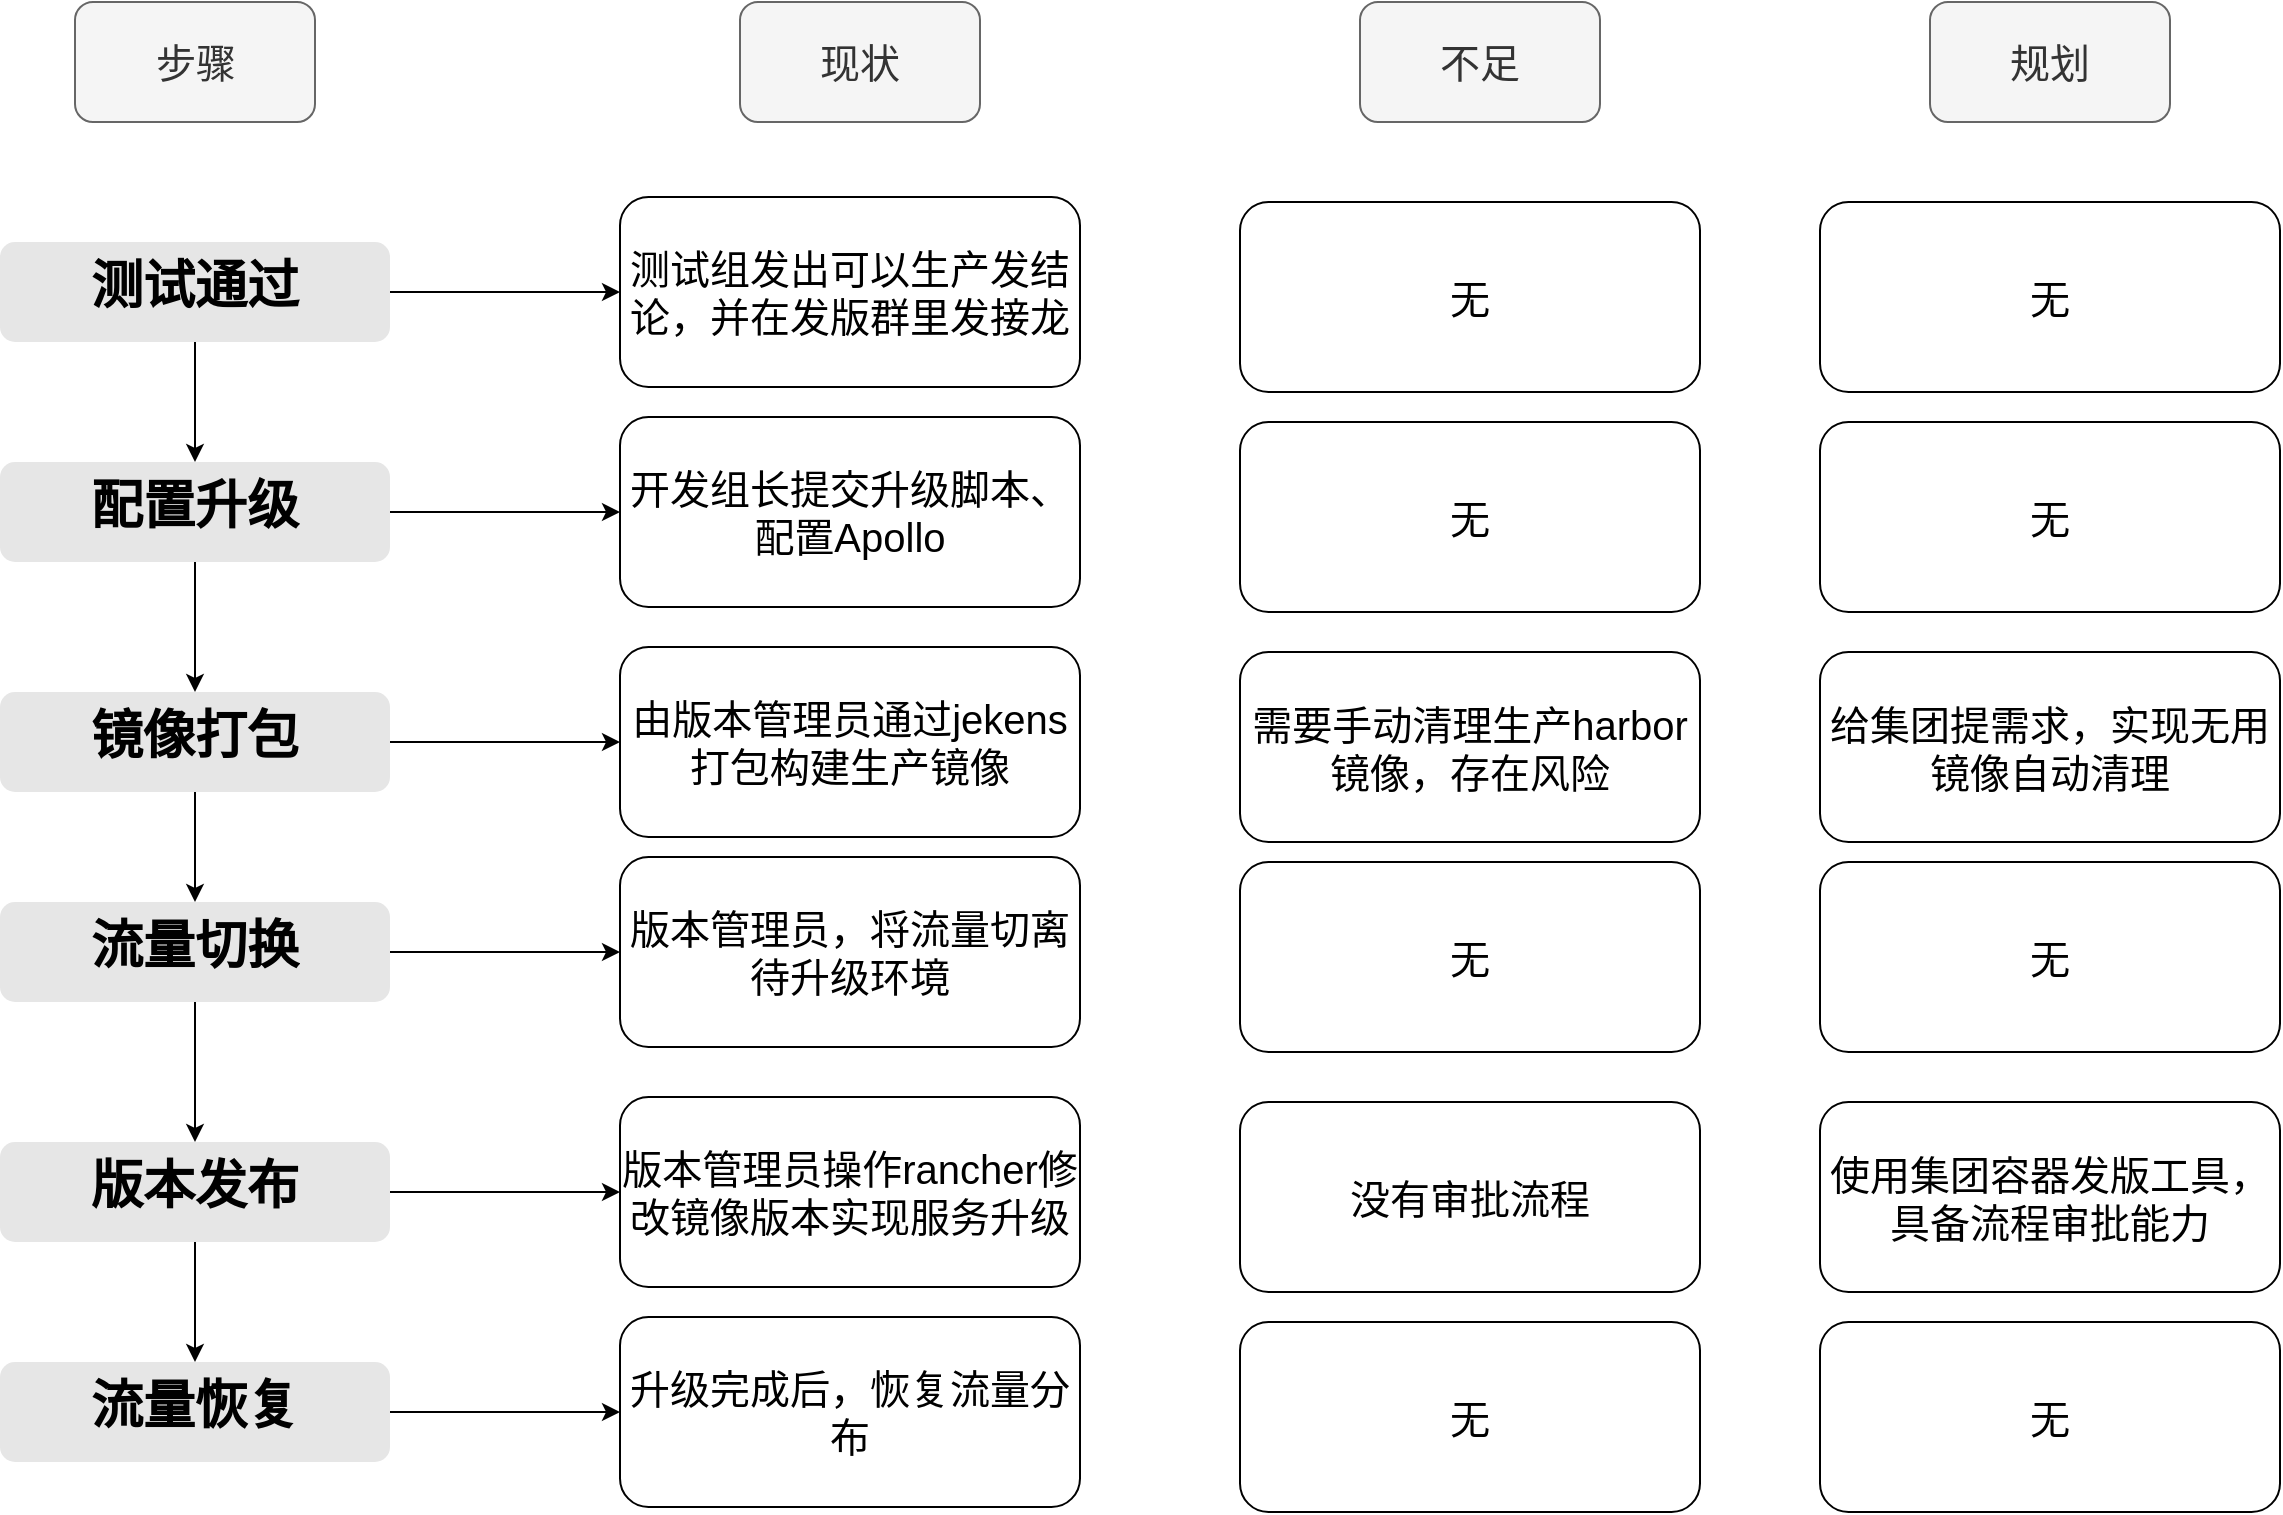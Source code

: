 <mxfile version="24.7.13">
  <diagram name="Page-1" id="82e54ff1-d628-8f03-85c4-9753963a91cd">
    <mxGraphModel dx="2893" dy="910" grid="1" gridSize="10" guides="1" tooltips="1" connect="1" arrows="1" fold="1" page="1" pageScale="1" pageWidth="1100" pageHeight="850" background="#ffffff" math="0" shadow="0">
      <root>
        <mxCell id="0" />
        <mxCell id="1" parent="0" />
        <mxCell id="rip66BA0ASYzhw-7HGAd-47" value="" style="edgeStyle=orthogonalEdgeStyle;rounded=0;orthogonalLoop=1;jettySize=auto;html=1;" edge="1" parent="1" source="rip66BA0ASYzhw-7HGAd-4" target="rip66BA0ASYzhw-7HGAd-42">
          <mxGeometry relative="1" as="geometry" />
        </mxCell>
        <mxCell id="rip66BA0ASYzhw-7HGAd-61" style="edgeStyle=orthogonalEdgeStyle;rounded=0;orthogonalLoop=1;jettySize=auto;html=1;" edge="1" parent="1" source="rip66BA0ASYzhw-7HGAd-4" target="rip66BA0ASYzhw-7HGAd-60">
          <mxGeometry relative="1" as="geometry" />
        </mxCell>
        <mxCell id="rip66BA0ASYzhw-7HGAd-4" value="&lt;h1&gt;测试通过&lt;/h1&gt;&lt;h1&gt;&lt;p style=&quot;font-size: 13px; font-weight: 400;&quot;&gt;&lt;br&gt;&lt;/p&gt;&lt;/h1&gt;" style="text;html=1;spacing=5;spacingTop=-20;whiteSpace=wrap;overflow=hidden;strokeColor=none;strokeWidth=3;fillColor=#E6E6E6;fontSize=13;fontColor=#000000;align=center;rounded=1;" vertex="1" parent="1">
          <mxGeometry x="-390" y="140" width="195" height="50" as="geometry" />
        </mxCell>
        <mxCell id="rip66BA0ASYzhw-7HGAd-48" value="" style="edgeStyle=orthogonalEdgeStyle;rounded=0;orthogonalLoop=1;jettySize=auto;html=1;" edge="1" parent="1" source="rip66BA0ASYzhw-7HGAd-42" target="rip66BA0ASYzhw-7HGAd-43">
          <mxGeometry relative="1" as="geometry" />
        </mxCell>
        <mxCell id="rip66BA0ASYzhw-7HGAd-65" style="edgeStyle=orthogonalEdgeStyle;rounded=0;orthogonalLoop=1;jettySize=auto;html=1;" edge="1" parent="1" source="rip66BA0ASYzhw-7HGAd-42" target="rip66BA0ASYzhw-7HGAd-63">
          <mxGeometry relative="1" as="geometry" />
        </mxCell>
        <mxCell id="rip66BA0ASYzhw-7HGAd-42" value="&lt;h1&gt;配置升级&lt;/h1&gt;&lt;h1&gt;&lt;p style=&quot;font-size: 13px; font-weight: 400;&quot;&gt;&lt;br&gt;&lt;/p&gt;&lt;/h1&gt;" style="text;html=1;spacing=5;spacingTop=-20;whiteSpace=wrap;overflow=hidden;strokeColor=none;strokeWidth=3;fillColor=#E6E6E6;fontSize=13;fontColor=#000000;align=center;rounded=1;" vertex="1" parent="1">
          <mxGeometry x="-390" y="250" width="195" height="50" as="geometry" />
        </mxCell>
        <mxCell id="rip66BA0ASYzhw-7HGAd-49" value="" style="edgeStyle=orthogonalEdgeStyle;rounded=0;orthogonalLoop=1;jettySize=auto;html=1;" edge="1" parent="1" source="rip66BA0ASYzhw-7HGAd-43" target="rip66BA0ASYzhw-7HGAd-44">
          <mxGeometry relative="1" as="geometry" />
        </mxCell>
        <mxCell id="rip66BA0ASYzhw-7HGAd-66" style="edgeStyle=orthogonalEdgeStyle;rounded=0;orthogonalLoop=1;jettySize=auto;html=1;" edge="1" parent="1" source="rip66BA0ASYzhw-7HGAd-43" target="rip66BA0ASYzhw-7HGAd-64">
          <mxGeometry relative="1" as="geometry" />
        </mxCell>
        <mxCell id="rip66BA0ASYzhw-7HGAd-43" value="&lt;h1&gt;镜像打包&lt;/h1&gt;&lt;h1&gt;&lt;p style=&quot;font-size: 13px; font-weight: 400;&quot;&gt;&lt;br&gt;&lt;/p&gt;&lt;/h1&gt;" style="text;html=1;spacing=5;spacingTop=-20;whiteSpace=wrap;overflow=hidden;strokeColor=none;strokeWidth=3;fillColor=#E6E6E6;fontSize=13;fontColor=#000000;align=center;rounded=1;" vertex="1" parent="1">
          <mxGeometry x="-390" y="365" width="195" height="50" as="geometry" />
        </mxCell>
        <mxCell id="rip66BA0ASYzhw-7HGAd-50" value="" style="edgeStyle=orthogonalEdgeStyle;rounded=0;orthogonalLoop=1;jettySize=auto;html=1;" edge="1" parent="1" source="rip66BA0ASYzhw-7HGAd-44" target="rip66BA0ASYzhw-7HGAd-45">
          <mxGeometry relative="1" as="geometry" />
        </mxCell>
        <mxCell id="rip66BA0ASYzhw-7HGAd-68" style="edgeStyle=orthogonalEdgeStyle;rounded=0;orthogonalLoop=1;jettySize=auto;html=1;" edge="1" parent="1" source="rip66BA0ASYzhw-7HGAd-44" target="rip66BA0ASYzhw-7HGAd-67">
          <mxGeometry relative="1" as="geometry" />
        </mxCell>
        <mxCell id="rip66BA0ASYzhw-7HGAd-44" value="&lt;h1&gt;流量切换&lt;/h1&gt;&lt;h1&gt;&lt;p&gt;&lt;br style=&quot;font-size: 13px; font-weight: 400;&quot;&gt;&lt;/p&gt;&lt;/h1&gt;" style="text;html=1;spacing=5;spacingTop=-20;whiteSpace=wrap;overflow=hidden;strokeColor=none;strokeWidth=3;fillColor=#E6E6E6;fontSize=13;fontColor=#000000;align=center;rounded=1;" vertex="1" parent="1">
          <mxGeometry x="-390" y="470" width="195" height="50" as="geometry" />
        </mxCell>
        <mxCell id="rip66BA0ASYzhw-7HGAd-51" value="" style="edgeStyle=orthogonalEdgeStyle;rounded=0;orthogonalLoop=1;jettySize=auto;html=1;" edge="1" parent="1" source="rip66BA0ASYzhw-7HGAd-45" target="rip66BA0ASYzhw-7HGAd-46">
          <mxGeometry relative="1" as="geometry" />
        </mxCell>
        <mxCell id="rip66BA0ASYzhw-7HGAd-70" style="edgeStyle=orthogonalEdgeStyle;rounded=0;orthogonalLoop=1;jettySize=auto;html=1;" edge="1" parent="1" source="rip66BA0ASYzhw-7HGAd-45" target="rip66BA0ASYzhw-7HGAd-69">
          <mxGeometry relative="1" as="geometry" />
        </mxCell>
        <mxCell id="rip66BA0ASYzhw-7HGAd-45" value="&lt;h1&gt;版本发布&lt;/h1&gt;&lt;h1&gt;&lt;p&gt;&lt;br style=&quot;font-size: 13px; font-weight: 400;&quot;&gt;&lt;/p&gt;&lt;/h1&gt;" style="text;html=1;spacing=5;spacingTop=-20;whiteSpace=wrap;overflow=hidden;strokeColor=none;strokeWidth=3;fillColor=#E6E6E6;fontSize=13;fontColor=#000000;align=center;rounded=1;" vertex="1" parent="1">
          <mxGeometry x="-390" y="590" width="195" height="50" as="geometry" />
        </mxCell>
        <mxCell id="rip66BA0ASYzhw-7HGAd-72" style="edgeStyle=orthogonalEdgeStyle;rounded=0;orthogonalLoop=1;jettySize=auto;html=1;" edge="1" parent="1" source="rip66BA0ASYzhw-7HGAd-46" target="rip66BA0ASYzhw-7HGAd-71">
          <mxGeometry relative="1" as="geometry" />
        </mxCell>
        <mxCell id="rip66BA0ASYzhw-7HGAd-46" value="&lt;h1&gt;流量恢复&lt;/h1&gt;&lt;h1&gt;&lt;p&gt;&lt;br style=&quot;font-size: 13px; font-weight: 400;&quot;&gt;&lt;/p&gt;&lt;/h1&gt;" style="text;html=1;spacing=5;spacingTop=-20;whiteSpace=wrap;overflow=hidden;strokeColor=none;strokeWidth=3;fillColor=#E6E6E6;fontSize=13;fontColor=#000000;align=center;rounded=1;" vertex="1" parent="1">
          <mxGeometry x="-390" y="700" width="195" height="50" as="geometry" />
        </mxCell>
        <mxCell id="rip66BA0ASYzhw-7HGAd-60" value="&lt;font style=&quot;font-size: 20px;&quot;&gt;测试组发出可以生产发结论，并在发版群里发接龙&lt;/font&gt;" style="rounded=1;whiteSpace=wrap;html=1;" vertex="1" parent="1">
          <mxGeometry x="-80" y="117.5" width="230" height="95" as="geometry" />
        </mxCell>
        <mxCell id="rip66BA0ASYzhw-7HGAd-63" value="&lt;font style=&quot;font-size: 20px;&quot;&gt;开发组长提交升级脚本、配置Apollo&lt;/font&gt;" style="rounded=1;whiteSpace=wrap;html=1;" vertex="1" parent="1">
          <mxGeometry x="-80" y="227.5" width="230" height="95" as="geometry" />
        </mxCell>
        <mxCell id="rip66BA0ASYzhw-7HGAd-64" value="&lt;font style=&quot;font-size: 20px;&quot;&gt;由版本管理员通过jekens打包构建生产镜像&lt;/font&gt;" style="rounded=1;whiteSpace=wrap;html=1;" vertex="1" parent="1">
          <mxGeometry x="-80" y="342.5" width="230" height="95" as="geometry" />
        </mxCell>
        <mxCell id="rip66BA0ASYzhw-7HGAd-67" value="&lt;font style=&quot;font-size: 20px;&quot;&gt;版本管理员，将流量切离待升级环境&lt;/font&gt;" style="rounded=1;whiteSpace=wrap;html=1;" vertex="1" parent="1">
          <mxGeometry x="-80" y="447.5" width="230" height="95" as="geometry" />
        </mxCell>
        <mxCell id="rip66BA0ASYzhw-7HGAd-69" value="&lt;font style=&quot;font-size: 20px;&quot;&gt;版本管理员操作rancher修改镜像版本实现服务升级&lt;/font&gt;" style="rounded=1;whiteSpace=wrap;html=1;" vertex="1" parent="1">
          <mxGeometry x="-80" y="567.5" width="230" height="95" as="geometry" />
        </mxCell>
        <mxCell id="rip66BA0ASYzhw-7HGAd-71" value="&lt;font style=&quot;font-size: 20px;&quot;&gt;升级完成后，恢复流量分布&lt;/font&gt;" style="rounded=1;whiteSpace=wrap;html=1;" vertex="1" parent="1">
          <mxGeometry x="-80" y="677.5" width="230" height="95" as="geometry" />
        </mxCell>
        <mxCell id="rip66BA0ASYzhw-7HGAd-73" value="&lt;font style=&quot;font-size: 20px;&quot;&gt;使用集团容器发版工具，具备流程审批能力&lt;/font&gt;" style="rounded=1;whiteSpace=wrap;html=1;" vertex="1" parent="1">
          <mxGeometry x="520" y="570" width="230" height="95" as="geometry" />
        </mxCell>
        <mxCell id="rip66BA0ASYzhw-7HGAd-76" value="&lt;font style=&quot;font-size: 20px;&quot;&gt;步骤&lt;/font&gt;" style="rounded=1;whiteSpace=wrap;html=1;fillColor=#f5f5f5;strokeColor=#666666;fontColor=#333333;" vertex="1" parent="1">
          <mxGeometry x="-352.5" y="20" width="120" height="60" as="geometry" />
        </mxCell>
        <mxCell id="rip66BA0ASYzhw-7HGAd-77" value="&lt;font style=&quot;font-size: 20px;&quot;&gt;现状&lt;/font&gt;" style="rounded=1;whiteSpace=wrap;html=1;fillColor=#f5f5f5;strokeColor=#666666;fontColor=#333333;" vertex="1" parent="1">
          <mxGeometry x="-20" y="20" width="120" height="60" as="geometry" />
        </mxCell>
        <mxCell id="rip66BA0ASYzhw-7HGAd-78" value="&lt;font style=&quot;font-size: 20px;&quot;&gt;不足&lt;/font&gt;" style="rounded=1;whiteSpace=wrap;html=1;fillColor=#f5f5f5;strokeColor=#666666;fontColor=#333333;" vertex="1" parent="1">
          <mxGeometry x="290" y="20" width="120" height="60" as="geometry" />
        </mxCell>
        <mxCell id="rip66BA0ASYzhw-7HGAd-79" value="&lt;font style=&quot;font-size: 20px;&quot;&gt;规划&lt;/font&gt;" style="rounded=1;whiteSpace=wrap;html=1;fillColor=#f5f5f5;strokeColor=#666666;fontColor=#333333;" vertex="1" parent="1">
          <mxGeometry x="575" y="20" width="120" height="60" as="geometry" />
        </mxCell>
        <mxCell id="rip66BA0ASYzhw-7HGAd-83" value="&lt;font style=&quot;font-size: 20px;&quot;&gt;无&lt;/font&gt;" style="rounded=1;whiteSpace=wrap;html=1;" vertex="1" parent="1">
          <mxGeometry x="230" y="120" width="230" height="95" as="geometry" />
        </mxCell>
        <mxCell id="rip66BA0ASYzhw-7HGAd-84" value="&lt;span style=&quot;font-size: 20px;&quot;&gt;无&lt;/span&gt;" style="rounded=1;whiteSpace=wrap;html=1;" vertex="1" parent="1">
          <mxGeometry x="230" y="230" width="230" height="95" as="geometry" />
        </mxCell>
        <mxCell id="rip66BA0ASYzhw-7HGAd-85" value="&lt;span style=&quot;font-size: 20px;&quot;&gt;需要手动清理生产harbor镜像，存在风险&lt;/span&gt;" style="rounded=1;whiteSpace=wrap;html=1;" vertex="1" parent="1">
          <mxGeometry x="230" y="345" width="230" height="95" as="geometry" />
        </mxCell>
        <mxCell id="rip66BA0ASYzhw-7HGAd-86" value="&lt;font style=&quot;font-size: 20px;&quot;&gt;无&lt;/font&gt;" style="rounded=1;whiteSpace=wrap;html=1;" vertex="1" parent="1">
          <mxGeometry x="230" y="450" width="230" height="95" as="geometry" />
        </mxCell>
        <mxCell id="rip66BA0ASYzhw-7HGAd-87" value="&lt;span style=&quot;font-size: 20px;&quot;&gt;没有审批流程&lt;/span&gt;" style="rounded=1;whiteSpace=wrap;html=1;" vertex="1" parent="1">
          <mxGeometry x="230" y="570" width="230" height="95" as="geometry" />
        </mxCell>
        <mxCell id="rip66BA0ASYzhw-7HGAd-88" value="&lt;span style=&quot;font-size: 20px;&quot;&gt;无&lt;/span&gt;" style="rounded=1;whiteSpace=wrap;html=1;" vertex="1" parent="1">
          <mxGeometry x="230" y="680" width="230" height="95" as="geometry" />
        </mxCell>
        <mxCell id="rip66BA0ASYzhw-7HGAd-89" value="&lt;span style=&quot;font-size: 20px;&quot;&gt;无&lt;/span&gt;" style="rounded=1;whiteSpace=wrap;html=1;" vertex="1" parent="1">
          <mxGeometry x="520" y="120" width="230" height="95" as="geometry" />
        </mxCell>
        <mxCell id="rip66BA0ASYzhw-7HGAd-90" value="&lt;span style=&quot;font-size: 20px;&quot;&gt;无&lt;/span&gt;" style="rounded=1;whiteSpace=wrap;html=1;" vertex="1" parent="1">
          <mxGeometry x="520" y="230" width="230" height="95" as="geometry" />
        </mxCell>
        <mxCell id="rip66BA0ASYzhw-7HGAd-91" value="&lt;span style=&quot;font-size: 20px;&quot;&gt;给集团提需求，实现无用镜像自动清理&lt;/span&gt;" style="rounded=1;whiteSpace=wrap;html=1;" vertex="1" parent="1">
          <mxGeometry x="520" y="345" width="230" height="95" as="geometry" />
        </mxCell>
        <mxCell id="rip66BA0ASYzhw-7HGAd-92" value="&lt;font style=&quot;font-size: 20px;&quot;&gt;无&lt;/font&gt;" style="rounded=1;whiteSpace=wrap;html=1;" vertex="1" parent="1">
          <mxGeometry x="520" y="450" width="230" height="95" as="geometry" />
        </mxCell>
        <mxCell id="rip66BA0ASYzhw-7HGAd-94" value="&lt;font style=&quot;font-size: 20px;&quot;&gt;无&lt;/font&gt;" style="rounded=1;whiteSpace=wrap;html=1;" vertex="1" parent="1">
          <mxGeometry x="520" y="680" width="230" height="95" as="geometry" />
        </mxCell>
      </root>
    </mxGraphModel>
  </diagram>
</mxfile>
